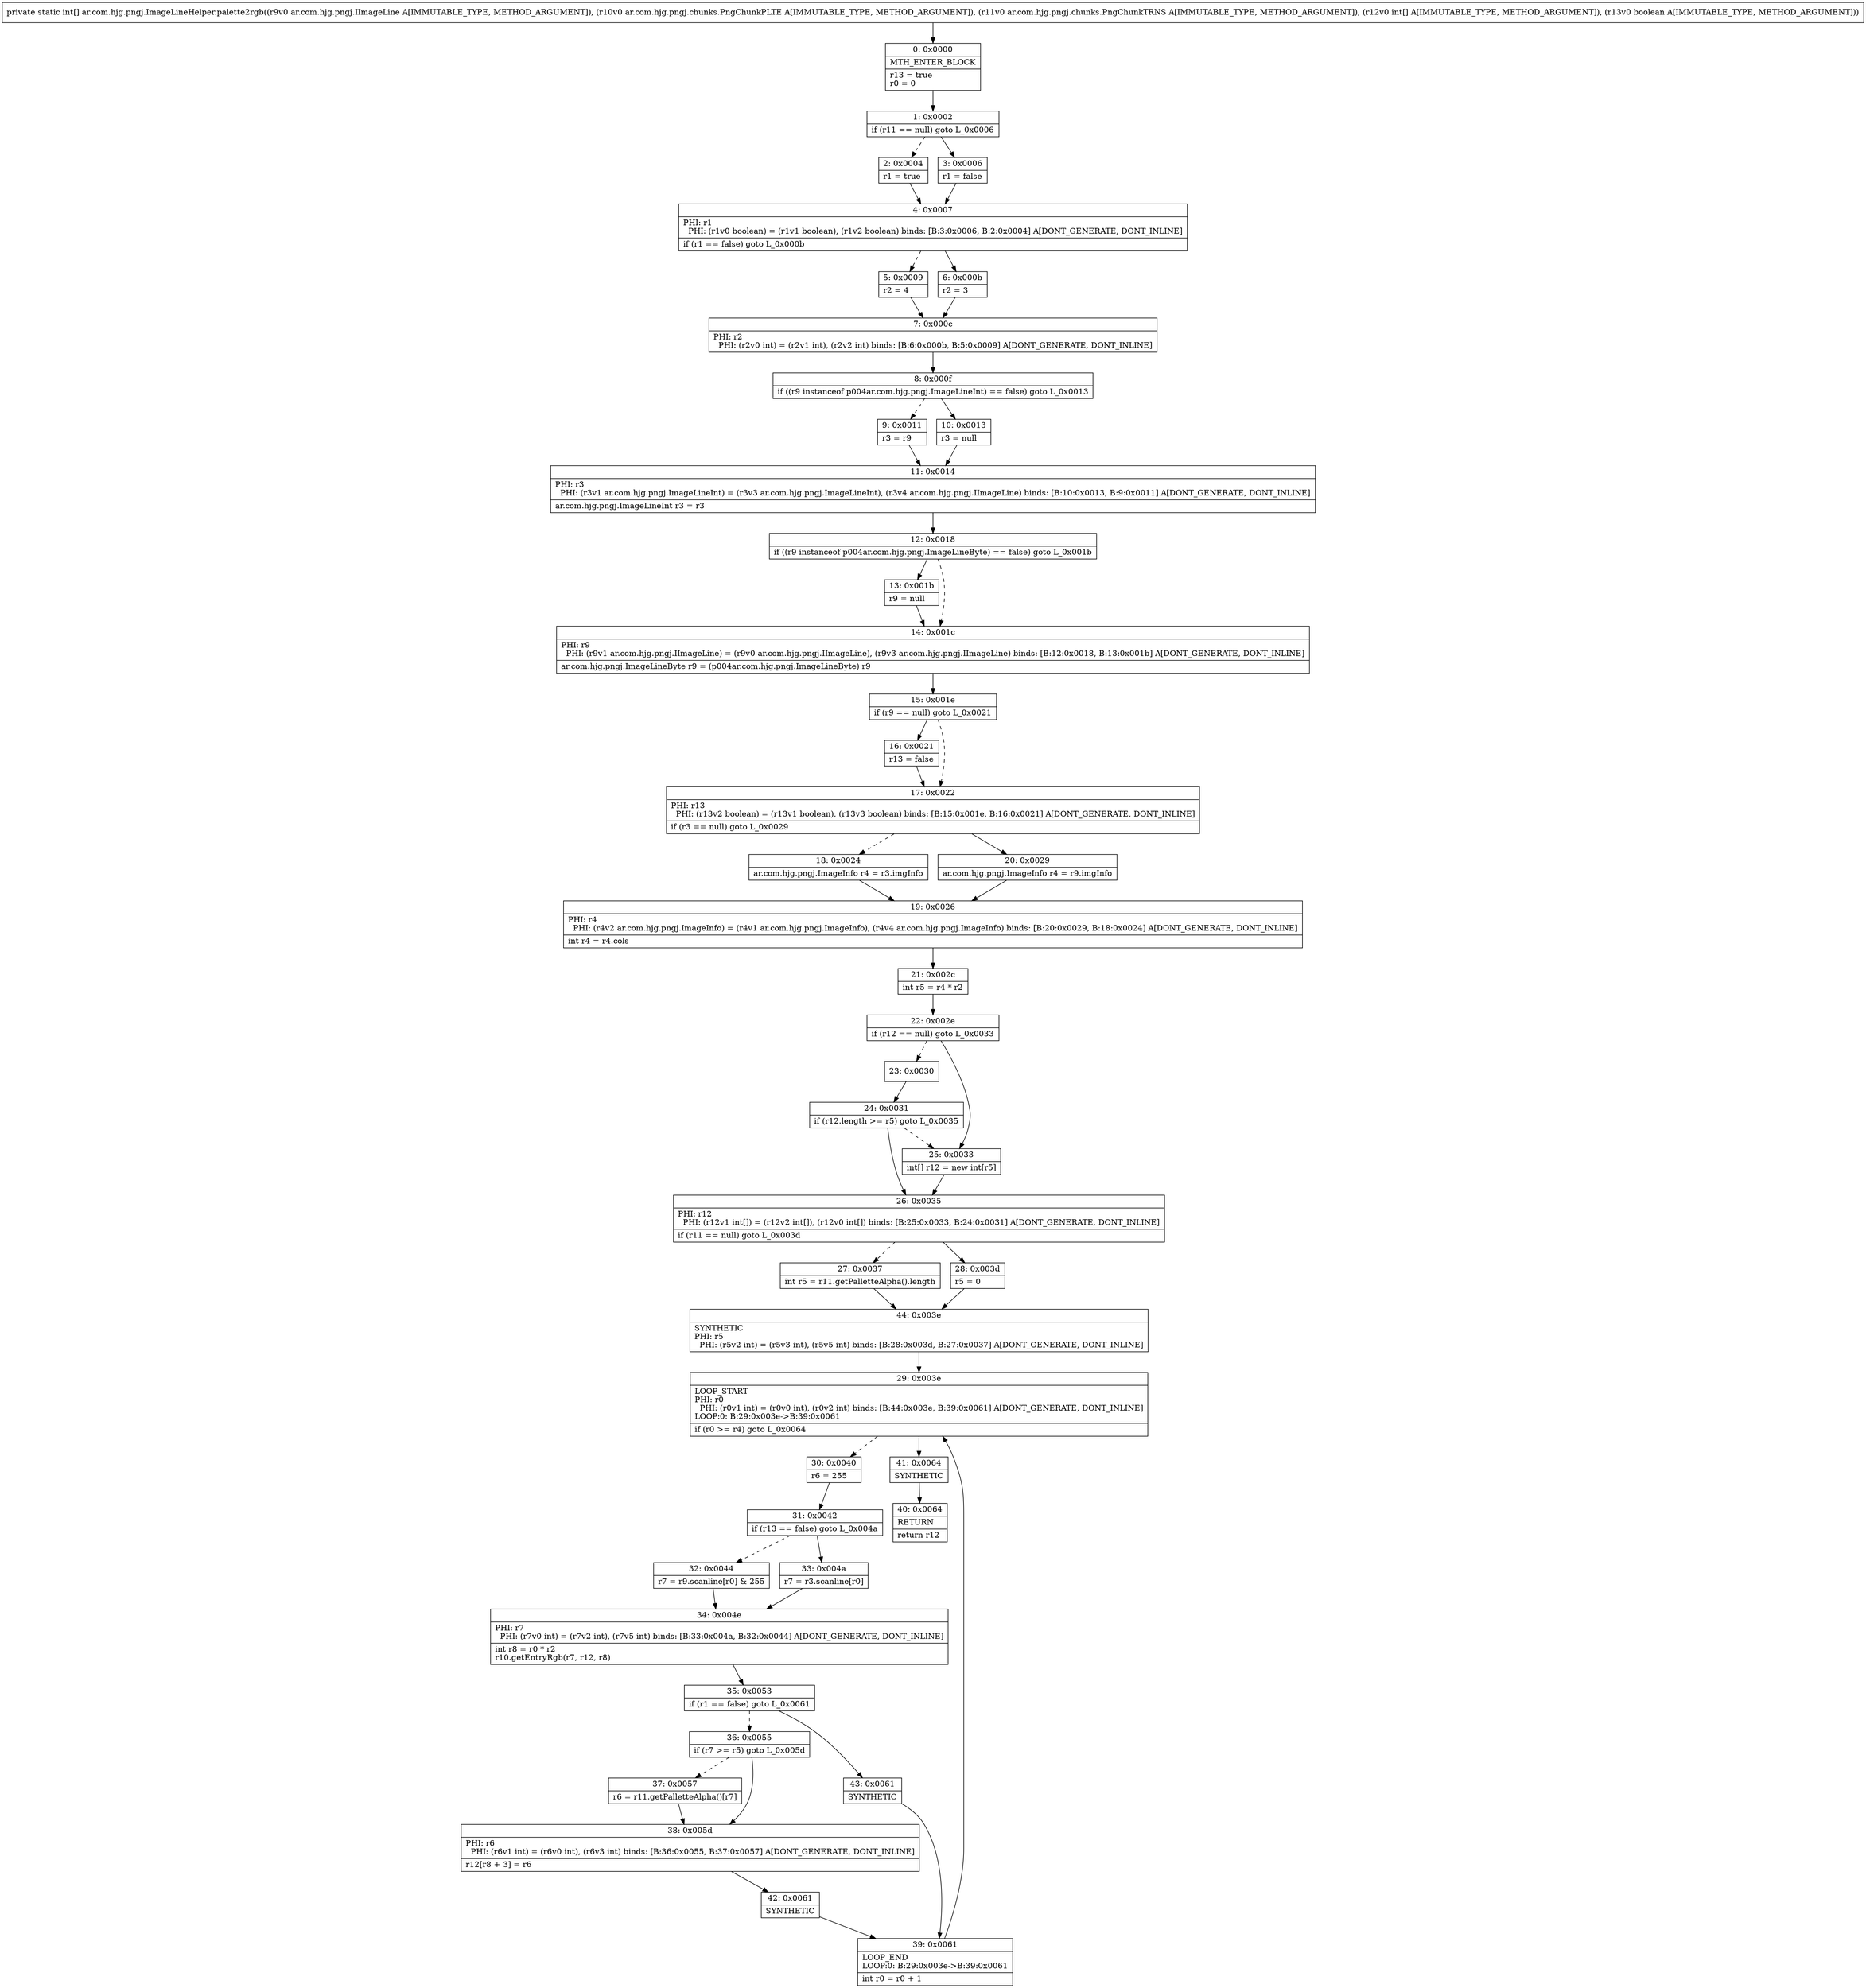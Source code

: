 digraph "CFG forar.com.hjg.pngj.ImageLineHelper.palette2rgb(Lar\/com\/hjg\/pngj\/IImageLine;Lar\/com\/hjg\/pngj\/chunks\/PngChunkPLTE;Lar\/com\/hjg\/pngj\/chunks\/PngChunkTRNS;[IZ)[I" {
Node_0 [shape=record,label="{0\:\ 0x0000|MTH_ENTER_BLOCK\l|r13 = true\lr0 = 0\l}"];
Node_1 [shape=record,label="{1\:\ 0x0002|if (r11 == null) goto L_0x0006\l}"];
Node_2 [shape=record,label="{2\:\ 0x0004|r1 = true\l}"];
Node_3 [shape=record,label="{3\:\ 0x0006|r1 = false\l}"];
Node_4 [shape=record,label="{4\:\ 0x0007|PHI: r1 \l  PHI: (r1v0 boolean) = (r1v1 boolean), (r1v2 boolean) binds: [B:3:0x0006, B:2:0x0004] A[DONT_GENERATE, DONT_INLINE]\l|if (r1 == false) goto L_0x000b\l}"];
Node_5 [shape=record,label="{5\:\ 0x0009|r2 = 4\l}"];
Node_6 [shape=record,label="{6\:\ 0x000b|r2 = 3\l}"];
Node_7 [shape=record,label="{7\:\ 0x000c|PHI: r2 \l  PHI: (r2v0 int) = (r2v1 int), (r2v2 int) binds: [B:6:0x000b, B:5:0x0009] A[DONT_GENERATE, DONT_INLINE]\l}"];
Node_8 [shape=record,label="{8\:\ 0x000f|if ((r9 instanceof p004ar.com.hjg.pngj.ImageLineInt) == false) goto L_0x0013\l}"];
Node_9 [shape=record,label="{9\:\ 0x0011|r3 = r9\l}"];
Node_10 [shape=record,label="{10\:\ 0x0013|r3 = null\l}"];
Node_11 [shape=record,label="{11\:\ 0x0014|PHI: r3 \l  PHI: (r3v1 ar.com.hjg.pngj.ImageLineInt) = (r3v3 ar.com.hjg.pngj.ImageLineInt), (r3v4 ar.com.hjg.pngj.IImageLine) binds: [B:10:0x0013, B:9:0x0011] A[DONT_GENERATE, DONT_INLINE]\l|ar.com.hjg.pngj.ImageLineInt r3 = r3\l}"];
Node_12 [shape=record,label="{12\:\ 0x0018|if ((r9 instanceof p004ar.com.hjg.pngj.ImageLineByte) == false) goto L_0x001b\l}"];
Node_13 [shape=record,label="{13\:\ 0x001b|r9 = null\l}"];
Node_14 [shape=record,label="{14\:\ 0x001c|PHI: r9 \l  PHI: (r9v1 ar.com.hjg.pngj.IImageLine) = (r9v0 ar.com.hjg.pngj.IImageLine), (r9v3 ar.com.hjg.pngj.IImageLine) binds: [B:12:0x0018, B:13:0x001b] A[DONT_GENERATE, DONT_INLINE]\l|ar.com.hjg.pngj.ImageLineByte r9 = (p004ar.com.hjg.pngj.ImageLineByte) r9\l}"];
Node_15 [shape=record,label="{15\:\ 0x001e|if (r9 == null) goto L_0x0021\l}"];
Node_16 [shape=record,label="{16\:\ 0x0021|r13 = false\l}"];
Node_17 [shape=record,label="{17\:\ 0x0022|PHI: r13 \l  PHI: (r13v2 boolean) = (r13v1 boolean), (r13v3 boolean) binds: [B:15:0x001e, B:16:0x0021] A[DONT_GENERATE, DONT_INLINE]\l|if (r3 == null) goto L_0x0029\l}"];
Node_18 [shape=record,label="{18\:\ 0x0024|ar.com.hjg.pngj.ImageInfo r4 = r3.imgInfo\l}"];
Node_19 [shape=record,label="{19\:\ 0x0026|PHI: r4 \l  PHI: (r4v2 ar.com.hjg.pngj.ImageInfo) = (r4v1 ar.com.hjg.pngj.ImageInfo), (r4v4 ar.com.hjg.pngj.ImageInfo) binds: [B:20:0x0029, B:18:0x0024] A[DONT_GENERATE, DONT_INLINE]\l|int r4 = r4.cols\l}"];
Node_20 [shape=record,label="{20\:\ 0x0029|ar.com.hjg.pngj.ImageInfo r4 = r9.imgInfo\l}"];
Node_21 [shape=record,label="{21\:\ 0x002c|int r5 = r4 * r2\l}"];
Node_22 [shape=record,label="{22\:\ 0x002e|if (r12 == null) goto L_0x0033\l}"];
Node_23 [shape=record,label="{23\:\ 0x0030}"];
Node_24 [shape=record,label="{24\:\ 0x0031|if (r12.length \>= r5) goto L_0x0035\l}"];
Node_25 [shape=record,label="{25\:\ 0x0033|int[] r12 = new int[r5]\l}"];
Node_26 [shape=record,label="{26\:\ 0x0035|PHI: r12 \l  PHI: (r12v1 int[]) = (r12v2 int[]), (r12v0 int[]) binds: [B:25:0x0033, B:24:0x0031] A[DONT_GENERATE, DONT_INLINE]\l|if (r11 == null) goto L_0x003d\l}"];
Node_27 [shape=record,label="{27\:\ 0x0037|int r5 = r11.getPalletteAlpha().length\l}"];
Node_28 [shape=record,label="{28\:\ 0x003d|r5 = 0\l}"];
Node_29 [shape=record,label="{29\:\ 0x003e|LOOP_START\lPHI: r0 \l  PHI: (r0v1 int) = (r0v0 int), (r0v2 int) binds: [B:44:0x003e, B:39:0x0061] A[DONT_GENERATE, DONT_INLINE]\lLOOP:0: B:29:0x003e\-\>B:39:0x0061\l|if (r0 \>= r4) goto L_0x0064\l}"];
Node_30 [shape=record,label="{30\:\ 0x0040|r6 = 255\l}"];
Node_31 [shape=record,label="{31\:\ 0x0042|if (r13 == false) goto L_0x004a\l}"];
Node_32 [shape=record,label="{32\:\ 0x0044|r7 = r9.scanline[r0] & 255\l}"];
Node_33 [shape=record,label="{33\:\ 0x004a|r7 = r3.scanline[r0]\l}"];
Node_34 [shape=record,label="{34\:\ 0x004e|PHI: r7 \l  PHI: (r7v0 int) = (r7v2 int), (r7v5 int) binds: [B:33:0x004a, B:32:0x0044] A[DONT_GENERATE, DONT_INLINE]\l|int r8 = r0 * r2\lr10.getEntryRgb(r7, r12, r8)\l}"];
Node_35 [shape=record,label="{35\:\ 0x0053|if (r1 == false) goto L_0x0061\l}"];
Node_36 [shape=record,label="{36\:\ 0x0055|if (r7 \>= r5) goto L_0x005d\l}"];
Node_37 [shape=record,label="{37\:\ 0x0057|r6 = r11.getPalletteAlpha()[r7]\l}"];
Node_38 [shape=record,label="{38\:\ 0x005d|PHI: r6 \l  PHI: (r6v1 int) = (r6v0 int), (r6v3 int) binds: [B:36:0x0055, B:37:0x0057] A[DONT_GENERATE, DONT_INLINE]\l|r12[r8 + 3] = r6\l}"];
Node_39 [shape=record,label="{39\:\ 0x0061|LOOP_END\lLOOP:0: B:29:0x003e\-\>B:39:0x0061\l|int r0 = r0 + 1\l}"];
Node_40 [shape=record,label="{40\:\ 0x0064|RETURN\l|return r12\l}"];
Node_41 [shape=record,label="{41\:\ 0x0064|SYNTHETIC\l}"];
Node_42 [shape=record,label="{42\:\ 0x0061|SYNTHETIC\l}"];
Node_43 [shape=record,label="{43\:\ 0x0061|SYNTHETIC\l}"];
Node_44 [shape=record,label="{44\:\ 0x003e|SYNTHETIC\lPHI: r5 \l  PHI: (r5v2 int) = (r5v3 int), (r5v5 int) binds: [B:28:0x003d, B:27:0x0037] A[DONT_GENERATE, DONT_INLINE]\l}"];
MethodNode[shape=record,label="{private static int[] ar.com.hjg.pngj.ImageLineHelper.palette2rgb((r9v0 ar.com.hjg.pngj.IImageLine A[IMMUTABLE_TYPE, METHOD_ARGUMENT]), (r10v0 ar.com.hjg.pngj.chunks.PngChunkPLTE A[IMMUTABLE_TYPE, METHOD_ARGUMENT]), (r11v0 ar.com.hjg.pngj.chunks.PngChunkTRNS A[IMMUTABLE_TYPE, METHOD_ARGUMENT]), (r12v0 int[] A[IMMUTABLE_TYPE, METHOD_ARGUMENT]), (r13v0 boolean A[IMMUTABLE_TYPE, METHOD_ARGUMENT])) }"];
MethodNode -> Node_0;
Node_0 -> Node_1;
Node_1 -> Node_2[style=dashed];
Node_1 -> Node_3;
Node_2 -> Node_4;
Node_3 -> Node_4;
Node_4 -> Node_5[style=dashed];
Node_4 -> Node_6;
Node_5 -> Node_7;
Node_6 -> Node_7;
Node_7 -> Node_8;
Node_8 -> Node_9[style=dashed];
Node_8 -> Node_10;
Node_9 -> Node_11;
Node_10 -> Node_11;
Node_11 -> Node_12;
Node_12 -> Node_13;
Node_12 -> Node_14[style=dashed];
Node_13 -> Node_14;
Node_14 -> Node_15;
Node_15 -> Node_16;
Node_15 -> Node_17[style=dashed];
Node_16 -> Node_17;
Node_17 -> Node_18[style=dashed];
Node_17 -> Node_20;
Node_18 -> Node_19;
Node_19 -> Node_21;
Node_20 -> Node_19;
Node_21 -> Node_22;
Node_22 -> Node_23[style=dashed];
Node_22 -> Node_25;
Node_23 -> Node_24;
Node_24 -> Node_25[style=dashed];
Node_24 -> Node_26;
Node_25 -> Node_26;
Node_26 -> Node_27[style=dashed];
Node_26 -> Node_28;
Node_27 -> Node_44;
Node_28 -> Node_44;
Node_29 -> Node_30[style=dashed];
Node_29 -> Node_41;
Node_30 -> Node_31;
Node_31 -> Node_32[style=dashed];
Node_31 -> Node_33;
Node_32 -> Node_34;
Node_33 -> Node_34;
Node_34 -> Node_35;
Node_35 -> Node_36[style=dashed];
Node_35 -> Node_43;
Node_36 -> Node_37[style=dashed];
Node_36 -> Node_38;
Node_37 -> Node_38;
Node_38 -> Node_42;
Node_39 -> Node_29;
Node_41 -> Node_40;
Node_42 -> Node_39;
Node_43 -> Node_39;
Node_44 -> Node_29;
}

